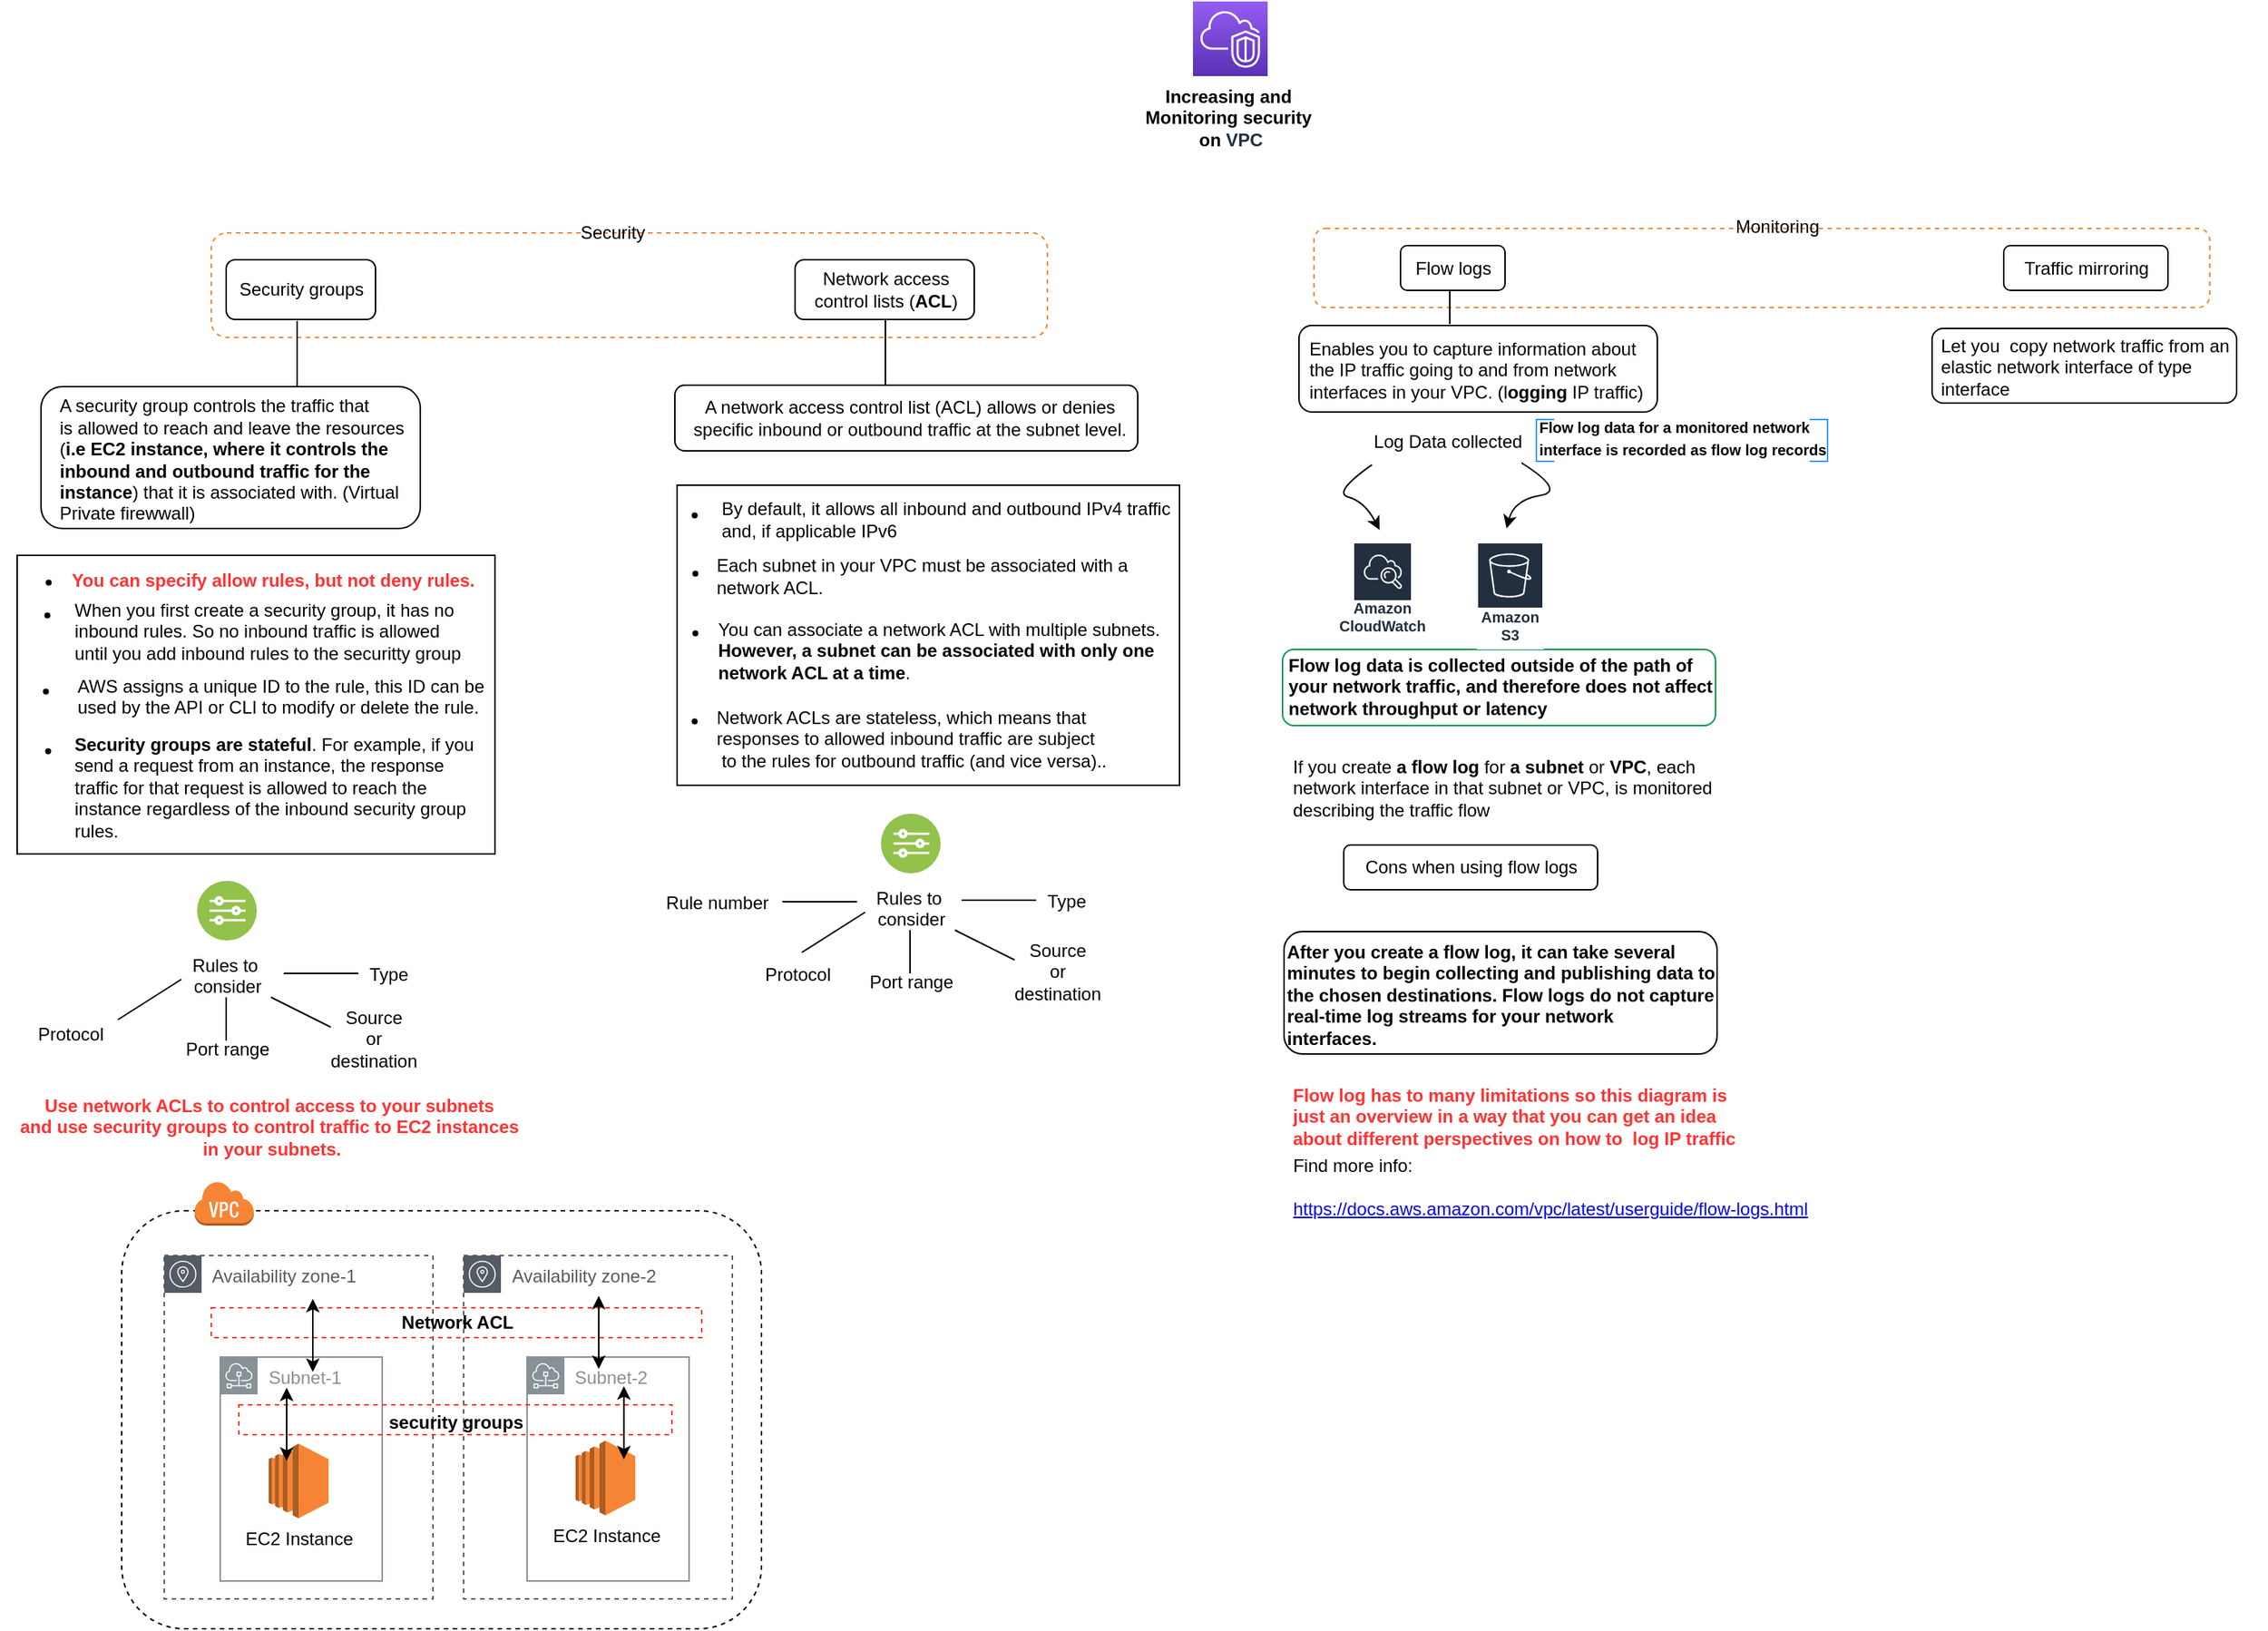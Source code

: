 <mxfile version="20.2.2" type="github">
  <diagram id="cpsscqJeLkJXniqVmFfT" name="Page-1">
    <mxGraphModel dx="2490" dy="484" grid="1" gridSize="10" guides="1" tooltips="1" connect="1" arrows="1" fold="1" page="1" pageScale="1" pageWidth="1654" pageHeight="1169" math="0" shadow="0">
      <root>
        <mxCell id="0" />
        <mxCell id="1" parent="0" />
        <mxCell id="yMgCK0aEijrdPxdoYDGV-15" value="" style="rounded=1;whiteSpace=wrap;html=1;shadow=0;fontColor=default;strokeColor=#00994D;strokeWidth=1;fillColor=none;" vertex="1" parent="1">
          <mxGeometry x="-701" y="449" width="290" height="51" as="geometry" />
        </mxCell>
        <mxCell id="yMgCK0aEijrdPxdoYDGV-6" value="" style="rounded=1;whiteSpace=wrap;html=1;shadow=0;fontColor=#000000;strokeColor=#000000;strokeWidth=1;fillColor=none;" vertex="1" parent="1">
          <mxGeometry x="-690" y="232" width="240" height="58" as="geometry" />
        </mxCell>
        <mxCell id="QcHBrNCwGpu6GKMh8RlP-12" value="" style="rounded=1;whiteSpace=wrap;html=1;strokeColor=#F58534;fillColor=none;dashed=1;" parent="1" vertex="1">
          <mxGeometry x="-680" y="167" width="600" height="53" as="geometry" />
        </mxCell>
        <mxCell id="Rog5_UgRyedYUE5XWu1X-60" value="" style="rounded=0;whiteSpace=wrap;html=1;strokeColor=#000000;strokeWidth=1;fillColor=none;" parent="1" vertex="1">
          <mxGeometry x="-1106.5" y="339" width="336.5" height="201" as="geometry" />
        </mxCell>
        <mxCell id="Rog5_UgRyedYUE5XWu1X-36" value="" style="rounded=1;whiteSpace=wrap;html=1;shadow=0;fontColor=#000000;strokeColor=#000000;strokeWidth=1;fillColor=none;dashed=1;" parent="1" vertex="1">
          <mxGeometry x="-1478.5" y="825" width="428.5" height="280" as="geometry" />
        </mxCell>
        <mxCell id="Rog5_UgRyedYUE5XWu1X-11" value="" style="rounded=1;whiteSpace=wrap;html=1;fillColor=none;" parent="1" vertex="1">
          <mxGeometry x="-1532.5" y="273" width="254" height="95" as="geometry" />
        </mxCell>
        <mxCell id="Rog5_UgRyedYUE5XWu1X-1" value="A security group controls the traffic that &lt;br&gt;is allowed to reach and leave the resources&lt;br&gt;(&lt;b&gt;i.e&amp;nbsp;EC2 instance, where it controls the &lt;br&gt;inbound and outbound traffic for the &lt;br&gt;instance&lt;/b&gt;)&amp;nbsp;that it is associated with. (Virtual&lt;br&gt;Private firewwall)" style="text;html=1;align=left;verticalAlign=middle;resizable=0;points=[];autosize=1;strokeColor=none;fillColor=none;" parent="1" vertex="1">
          <mxGeometry x="-1522.5" y="272" width="250" height="100" as="geometry" />
        </mxCell>
        <mxCell id="QcHBrNCwGpu6GKMh8RlP-11" value="" style="rounded=1;whiteSpace=wrap;html=1;strokeColor=#F58534;fillColor=none;dashed=1;" parent="1" vertex="1">
          <mxGeometry x="-1418.5" y="170" width="560" height="70" as="geometry" />
        </mxCell>
        <mxCell id="QcHBrNCwGpu6GKMh8RlP-2" value="&lt;b&gt;&lt;span style=&quot;color: rgb(0, 0, 0);&quot;&gt;Increasing and&amp;nbsp;&lt;/span&gt;&lt;br style=&quot;color: rgb(0, 0, 0);&quot;&gt;&lt;span style=&quot;color: rgb(0, 0, 0);&quot;&gt;Monitoring security&amp;nbsp; &lt;br&gt;on&amp;nbsp;&lt;/span&gt;VPC&lt;/b&gt;" style="sketch=0;points=[[0,0,0],[0.25,0,0],[0.5,0,0],[0.75,0,0],[1,0,0],[0,1,0],[0.25,1,0],[0.5,1,0],[0.75,1,0],[1,1,0],[0,0.25,0],[0,0.5,0],[0,0.75,0],[1,0.25,0],[1,0.5,0],[1,0.75,0]];outlineConnect=0;fontColor=#232F3E;gradientColor=#945DF2;gradientDirection=north;fillColor=#5A30B5;strokeColor=#ffffff;dashed=0;verticalLabelPosition=bottom;verticalAlign=top;align=center;html=1;fontSize=12;fontStyle=0;aspect=fixed;shape=mxgraph.aws4.resourceIcon;resIcon=mxgraph.aws4.vpc;" parent="1" vertex="1">
          <mxGeometry x="-761" y="15" width="50" height="50" as="geometry" />
        </mxCell>
        <mxCell id="QcHBrNCwGpu6GKMh8RlP-7" value="Security groups" style="rounded=1;whiteSpace=wrap;html=1;fillColor=none;" parent="1" vertex="1">
          <mxGeometry x="-1408.5" y="188" width="100" height="40" as="geometry" />
        </mxCell>
        <mxCell id="QcHBrNCwGpu6GKMh8RlP-8" value="Network access &lt;br&gt;control lists (&lt;b&gt;ACL&lt;/b&gt;)" style="text;html=1;align=center;verticalAlign=middle;resizable=0;points=[];autosize=1;strokeColor=default;fillColor=none;rounded=1;" parent="1" vertex="1">
          <mxGeometry x="-1027.5" y="188" width="120" height="40" as="geometry" />
        </mxCell>
        <mxCell id="QcHBrNCwGpu6GKMh8RlP-9" value="Flow logs" style="text;html=1;align=center;verticalAlign=middle;resizable=0;points=[];autosize=1;strokeColor=default;fillColor=none;rounded=1;" parent="1" vertex="1">
          <mxGeometry x="-622" y="178.5" width="70" height="30" as="geometry" />
        </mxCell>
        <mxCell id="QcHBrNCwGpu6GKMh8RlP-10" value="Traffic mirroring" style="text;html=1;align=center;verticalAlign=middle;resizable=0;points=[];autosize=1;strokeColor=default;fillColor=none;rounded=1;" parent="1" vertex="1">
          <mxGeometry x="-218" y="178.5" width="110" height="30" as="geometry" />
        </mxCell>
        <mxCell id="Rog5_UgRyedYUE5XWu1X-8" value="" style="group" parent="1" vertex="1" connectable="0">
          <mxGeometry x="-1548.5" y="406" width="406.36" height="180" as="geometry" />
        </mxCell>
        <mxCell id="Rog5_UgRyedYUE5XWu1X-16" value="" style="rounded=0;whiteSpace=wrap;html=1;strokeColor=#000000;strokeWidth=1;fillColor=none;" parent="Rog5_UgRyedYUE5XWu1X-8" vertex="1">
          <mxGeometry y="-20" width="320" height="200" as="geometry" />
        </mxCell>
        <mxCell id="Rog5_UgRyedYUE5XWu1X-3" value="When you first create a security group, it has no &lt;br&gt;inbound rules. So no inbound traffic is allowed&lt;br&gt;until you add inbound rules to the securitty group" style="text;html=1;align=left;verticalAlign=middle;resizable=0;points=[];autosize=1;strokeColor=none;fillColor=none;" parent="Rog5_UgRyedYUE5XWu1X-8" vertex="1">
          <mxGeometry x="36.364" y="0.72" width="280" height="60" as="geometry" />
        </mxCell>
        <mxCell id="Rog5_UgRyedYUE5XWu1X-7" value="" style="shape=waypoint;sketch=0;fillStyle=solid;size=6;pointerEvents=1;points=[];fillColor=none;resizable=0;rotatable=0;perimeter=centerPerimeter;snapToPoint=1;strokeWidth=0;" parent="Rog5_UgRyedYUE5XWu1X-8" vertex="1">
          <mxGeometry width="40" height="40" as="geometry" />
        </mxCell>
        <mxCell id="Rog5_UgRyedYUE5XWu1X-51" value="&lt;b&gt;Security groups are stateful&lt;/b&gt;. For example, if you &lt;br&gt;send a request from an instance, the response &lt;br&gt;traffic for that request is allowed to reach the &lt;br&gt;instance regardless of the inbound security group &lt;br&gt;rules." style="text;whiteSpace=wrap;html=1;fontColor=#000000;" parent="Rog5_UgRyedYUE5XWu1X-8" vertex="1">
          <mxGeometry x="36.36" y="93" width="370" height="55" as="geometry" />
        </mxCell>
        <mxCell id="Rog5_UgRyedYUE5XWu1X-6" value="" style="group" parent="Rog5_UgRyedYUE5XWu1X-8" vertex="1" connectable="0">
          <mxGeometry x="0.86" y="-22" width="319" height="40" as="geometry" />
        </mxCell>
        <mxCell id="Rog5_UgRyedYUE5XWu1X-2" value="&lt;span style=&quot;background-color: initial;&quot;&gt;&lt;b&gt;&lt;font color=&quot;#ff3333&quot;&gt;&amp;nbsp; &amp;nbsp; You can specify allow rules, but not deny rules.&lt;/font&gt;&lt;/b&gt;&lt;/span&gt;" style="text;html=1;align=center;verticalAlign=middle;resizable=0;points=[];autosize=1;strokeColor=none;fillColor=none;" parent="Rog5_UgRyedYUE5XWu1X-6" vertex="1">
          <mxGeometry x="9" y="4" width="310" height="30" as="geometry" />
        </mxCell>
        <mxCell id="Rog5_UgRyedYUE5XWu1X-5" value="" style="shape=waypoint;sketch=0;fillStyle=solid;size=6;pointerEvents=1;points=[];fillColor=none;resizable=0;rotatable=0;perimeter=centerPerimeter;snapToPoint=1;strokeWidth=0;" parent="Rog5_UgRyedYUE5XWu1X-6" vertex="1">
          <mxGeometry width="40" height="40" as="geometry" />
        </mxCell>
        <mxCell id="Rog5_UgRyedYUE5XWu1X-10" value="" style="group" parent="1" vertex="1" connectable="0">
          <mxGeometry x="-1549.5" y="457" width="339" height="43" as="geometry" />
        </mxCell>
        <mxCell id="Rog5_UgRyedYUE5XWu1X-4" value="&lt;div&gt;AWS assigns a unique ID to the rule, this ID can be&amp;nbsp;&lt;/div&gt;&lt;div&gt;used by the API or CLI to modify or delete the rule.&lt;/div&gt;&lt;div&gt;&lt;br&gt;&lt;/div&gt;" style="text;html=1;align=left;verticalAlign=middle;resizable=0;points=[];autosize=1;strokeColor=none;fillColor=none;" parent="Rog5_UgRyedYUE5XWu1X-10" vertex="1">
          <mxGeometry x="39" y="0.705" width="300" height="60" as="geometry" />
        </mxCell>
        <mxCell id="Rog5_UgRyedYUE5XWu1X-9" value="" style="shape=waypoint;sketch=0;fillStyle=solid;size=6;pointerEvents=1;points=[];fillColor=none;resizable=0;rotatable=0;perimeter=centerPerimeter;snapToPoint=1;strokeWidth=0;" parent="Rog5_UgRyedYUE5XWu1X-10" vertex="1">
          <mxGeometry width="40" height="40" as="geometry" />
        </mxCell>
        <mxCell id="Rog5_UgRyedYUE5XWu1X-12" value="" style="endArrow=none;html=1;rounded=0;" parent="1" edge="1">
          <mxGeometry width="50" height="50" relative="1" as="geometry">
            <mxPoint x="-1361" y="273" as="sourcePoint" />
            <mxPoint x="-1361" y="229" as="targetPoint" />
          </mxGeometry>
        </mxCell>
        <mxCell id="Rog5_UgRyedYUE5XWu1X-17" value="Rules to&amp;nbsp;&lt;br&gt;consider" style="aspect=fixed;perimeter=ellipsePerimeter;html=1;align=center;shadow=0;dashed=0;fontColor=#000000;labelBackgroundColor=#ffffff;fontSize=12;spacingTop=3;image;image=img/lib/ibm/vpc/Rules.svg;strokeColor=#000000;strokeWidth=1;fillColor=none;fontStyle=0" parent="1" vertex="1">
          <mxGeometry x="-1428" y="604" width="40" height="40" as="geometry" />
        </mxCell>
        <mxCell id="Rog5_UgRyedYUE5XWu1X-19" value="Protocol" style="text;html=1;align=center;verticalAlign=middle;resizable=0;points=[];autosize=1;strokeColor=none;fillColor=none;fontColor=#000000;" parent="1" vertex="1">
          <mxGeometry x="-1548.5" y="692" width="70" height="30" as="geometry" />
        </mxCell>
        <mxCell id="Rog5_UgRyedYUE5XWu1X-20" value="Port range" style="text;html=1;align=center;verticalAlign=middle;resizable=0;points=[];autosize=1;strokeColor=none;fillColor=none;fontColor=#000000;" parent="1" vertex="1">
          <mxGeometry x="-1448" y="702" width="80" height="30" as="geometry" />
        </mxCell>
        <mxCell id="Rog5_UgRyedYUE5XWu1X-21" value="Source &lt;br&gt;or &lt;br&gt;destination" style="text;html=1;align=center;verticalAlign=middle;resizable=0;points=[];autosize=1;strokeColor=none;fillColor=none;fontColor=#000000;" parent="1" vertex="1">
          <mxGeometry x="-1350.5" y="680" width="80" height="60" as="geometry" />
        </mxCell>
        <mxCell id="Rog5_UgRyedYUE5XWu1X-22" value="" style="endArrow=none;html=1;rounded=0;fontColor=#000000;" parent="1" edge="1">
          <mxGeometry width="50" height="50" relative="1" as="geometry">
            <mxPoint x="-1481" y="697" as="sourcePoint" />
            <mxPoint x="-1438.5" y="670" as="targetPoint" />
          </mxGeometry>
        </mxCell>
        <mxCell id="Rog5_UgRyedYUE5XWu1X-23" value="" style="endArrow=none;html=1;rounded=0;fontColor=#000000;" parent="1" edge="1">
          <mxGeometry width="50" height="50" relative="1" as="geometry">
            <mxPoint x="-1338.5" y="702" as="sourcePoint" />
            <mxPoint x="-1378.5" y="682" as="targetPoint" />
          </mxGeometry>
        </mxCell>
        <mxCell id="Rog5_UgRyedYUE5XWu1X-24" value="" style="endArrow=none;html=1;rounded=0;fontColor=#000000;" parent="1" edge="1">
          <mxGeometry width="50" height="50" relative="1" as="geometry">
            <mxPoint x="-1408.5" y="711" as="sourcePoint" />
            <mxPoint x="-1408.5" y="682" as="targetPoint" />
          </mxGeometry>
        </mxCell>
        <mxCell id="Rog5_UgRyedYUE5XWu1X-25" value="Use network ACLs to control access to your subnets &lt;br&gt;and use security groups to control traffic to EC2 instances&lt;br&gt;&amp;nbsp;in your subnets." style="text;html=1;align=center;verticalAlign=middle;resizable=0;points=[];autosize=1;strokeColor=none;fillColor=none;fontColor=#FF3333;fontStyle=1" parent="1" vertex="1">
          <mxGeometry x="-1560" y="739" width="360" height="60" as="geometry" />
        </mxCell>
        <mxCell id="Rog5_UgRyedYUE5XWu1X-26" value="Availability zone-1" style="sketch=0;outlineConnect=0;gradientColor=none;html=1;whiteSpace=wrap;fontSize=12;fontStyle=0;shape=mxgraph.aws4.group;grIcon=mxgraph.aws4.group_availability_zone;strokeColor=#545B64;fillColor=none;verticalAlign=top;align=left;spacingLeft=30;fontColor=#545B64;dashed=1;strokeWidth=1;" parent="1" vertex="1">
          <mxGeometry x="-1450" y="855" width="180" height="230" as="geometry" />
        </mxCell>
        <mxCell id="Rog5_UgRyedYUE5XWu1X-30" value="Subnet-1" style="sketch=0;outlineConnect=0;gradientColor=none;html=1;whiteSpace=wrap;fontSize=12;fontStyle=0;shape=mxgraph.aws4.group;grIcon=mxgraph.aws4.group_subnet;strokeColor=#879196;fillColor=none;verticalAlign=top;align=left;spacingLeft=30;fontColor=#879196;dashed=0;shadow=0;" parent="1" vertex="1">
          <mxGeometry x="-1412.5" y="923" width="108.5" height="150" as="geometry" />
        </mxCell>
        <mxCell id="Rog5_UgRyedYUE5XWu1X-33" value="&lt;font color=&quot;#000000&quot;&gt;EC2 Instance&lt;/font&gt;" style="outlineConnect=0;dashed=0;verticalLabelPosition=bottom;verticalAlign=top;align=center;html=1;shape=mxgraph.aws3.ec2;fillColor=#F58534;gradientColor=none;shadow=0;fontColor=#FF3333;strokeColor=#000000;strokeWidth=2;" parent="1" vertex="1">
          <mxGeometry x="-1380" y="981" width="40" height="50" as="geometry" />
        </mxCell>
        <mxCell id="Rog5_UgRyedYUE5XWu1X-34" value="" style="outlineConnect=0;dashed=0;verticalLabelPosition=bottom;verticalAlign=top;align=center;html=1;shape=mxgraph.aws3.virtual_private_cloud;fillColor=#F58534;gradientColor=none;shadow=0;fontColor=#000000;strokeColor=#000000;strokeWidth=2;" parent="1" vertex="1">
          <mxGeometry x="-1430" y="805" width="40" height="30" as="geometry" />
        </mxCell>
        <mxCell id="Rog5_UgRyedYUE5XWu1X-37" value="Availability zone-2" style="sketch=0;outlineConnect=0;gradientColor=none;html=1;whiteSpace=wrap;fontSize=12;fontStyle=0;shape=mxgraph.aws4.group;grIcon=mxgraph.aws4.group_availability_zone;strokeColor=#545B64;fillColor=none;verticalAlign=top;align=left;spacingLeft=30;fontColor=#545B64;dashed=1;strokeWidth=1;" parent="1" vertex="1">
          <mxGeometry x="-1249.5" y="855" width="180" height="230" as="geometry" />
        </mxCell>
        <mxCell id="Rog5_UgRyedYUE5XWu1X-38" value="Subnet-2" style="sketch=0;outlineConnect=0;gradientColor=none;html=1;whiteSpace=wrap;fontSize=12;fontStyle=0;shape=mxgraph.aws4.group;grIcon=mxgraph.aws4.group_subnet;strokeColor=#879196;fillColor=none;verticalAlign=top;align=left;spacingLeft=30;fontColor=#879196;dashed=0;shadow=0;" parent="1" vertex="1">
          <mxGeometry x="-1207" y="923" width="108.5" height="150" as="geometry" />
        </mxCell>
        <mxCell id="Rog5_UgRyedYUE5XWu1X-39" value="&lt;font color=&quot;#000000&quot;&gt;EC2 Instance&lt;/font&gt;" style="outlineConnect=0;dashed=0;verticalLabelPosition=bottom;verticalAlign=top;align=center;html=1;shape=mxgraph.aws3.ec2;fillColor=#F58534;gradientColor=none;shadow=0;fontColor=#FF3333;strokeColor=#000000;strokeWidth=2;" parent="1" vertex="1">
          <mxGeometry x="-1174.5" y="979" width="40" height="50" as="geometry" />
        </mxCell>
        <mxCell id="Rog5_UgRyedYUE5XWu1X-40" value="" style="rounded=0;whiteSpace=wrap;html=1;shadow=0;dashed=1;fontColor=#000000;strokeColor=#FF3333;strokeWidth=1;fillColor=none;" parent="1" vertex="1">
          <mxGeometry x="-1400" y="955" width="290" height="20" as="geometry" />
        </mxCell>
        <mxCell id="Rog5_UgRyedYUE5XWu1X-41" value="&lt;b&gt;security groups&lt;/b&gt;" style="text;html=1;align=center;verticalAlign=middle;resizable=0;points=[];autosize=1;strokeColor=none;fillColor=none;fontColor=#000000;" parent="1" vertex="1">
          <mxGeometry x="-1310" y="952" width="110" height="30" as="geometry" />
        </mxCell>
        <mxCell id="Rog5_UgRyedYUE5XWu1X-42" value="" style="rounded=0;whiteSpace=wrap;html=1;shadow=0;dashed=1;fontColor=#000000;strokeColor=#FF3333;strokeWidth=1;fillColor=none;" parent="1" vertex="1">
          <mxGeometry x="-1418.5" y="890" width="328.5" height="20" as="geometry" />
        </mxCell>
        <mxCell id="Rog5_UgRyedYUE5XWu1X-43" value="&lt;b&gt;Network ACL&lt;/b&gt;" style="text;html=1;align=center;verticalAlign=middle;resizable=0;points=[];autosize=1;strokeColor=none;fillColor=none;fontColor=#000000;" parent="1" vertex="1">
          <mxGeometry x="-1304" y="885" width="100" height="30" as="geometry" />
        </mxCell>
        <mxCell id="Rog5_UgRyedYUE5XWu1X-44" value="A network access control list (ACL) allows or denies &lt;br&gt;specific inbound or outbound traffic at the subnet level." style="text;html=1;align=center;verticalAlign=middle;resizable=0;points=[];autosize=1;strokeColor=none;fillColor=none;fontColor=#000000;" parent="1" vertex="1">
          <mxGeometry x="-1106.5" y="274" width="310" height="40" as="geometry" />
        </mxCell>
        <mxCell id="Rog5_UgRyedYUE5XWu1X-45" value="&amp;nbsp;By default, it allows all inbound and outbound IPv4 traffic&lt;br&gt;&amp;nbsp;and, if applicable IPv6" style="text;html=1;align=left;verticalAlign=middle;resizable=0;points=[];autosize=1;strokeColor=none;fillColor=none;fontColor=#000000;" parent="1" vertex="1">
          <mxGeometry x="-1082" y="342" width="330" height="40" as="geometry" />
        </mxCell>
        <mxCell id="Rog5_UgRyedYUE5XWu1X-46" value="Each subnet in your VPC must be associated with a &lt;br&gt;network ACL." style="text;html=1;align=left;verticalAlign=middle;resizable=0;points=[];autosize=1;strokeColor=none;fillColor=none;fontColor=#000000;" parent="1" vertex="1">
          <mxGeometry x="-1082" y="380" width="300" height="40" as="geometry" />
        </mxCell>
        <mxCell id="Rog5_UgRyedYUE5XWu1X-47" value="You can associate a network ACL with multiple subnets. &lt;br&gt;&lt;b&gt;However, a subnet can be associated with only one &lt;br&gt;network ACL at a time&lt;/b&gt;." style="text;html=1;align=left;verticalAlign=middle;resizable=0;points=[];autosize=1;strokeColor=none;fillColor=none;fontColor=#000000;" parent="1" vertex="1">
          <mxGeometry x="-1081" y="420" width="320" height="60" as="geometry" />
        </mxCell>
        <mxCell id="Rog5_UgRyedYUE5XWu1X-52" value="" style="shape=waypoint;sketch=0;fillStyle=solid;size=6;pointerEvents=1;points=[];fillColor=none;resizable=0;rotatable=0;perimeter=centerPerimeter;snapToPoint=1;strokeWidth=0;" parent="1" vertex="1">
          <mxGeometry x="-1548" y="497" width="40" height="40" as="geometry" />
        </mxCell>
        <mxCell id="Rog5_UgRyedYUE5XWu1X-53" value="" style="rounded=1;whiteSpace=wrap;html=1;shadow=0;fontColor=#000000;strokeColor=#000000;strokeWidth=1;fillColor=none;" parent="1" vertex="1">
          <mxGeometry x="-1108" y="272" width="310" height="44" as="geometry" />
        </mxCell>
        <mxCell id="Rog5_UgRyedYUE5XWu1X-54" value="" style="endArrow=none;html=1;rounded=0;" parent="1" edge="1">
          <mxGeometry width="50" height="50" relative="1" as="geometry">
            <mxPoint x="-967" y="272" as="sourcePoint" />
            <mxPoint x="-967" y="228" as="targetPoint" />
          </mxGeometry>
        </mxCell>
        <mxCell id="Rog5_UgRyedYUE5XWu1X-55" value="" style="shape=waypoint;sketch=0;fillStyle=solid;size=6;pointerEvents=1;points=[];fillColor=none;resizable=0;rotatable=0;perimeter=centerPerimeter;snapToPoint=1;strokeWidth=0;" parent="1" vertex="1">
          <mxGeometry x="-1115" y="339" width="40" height="40" as="geometry" />
        </mxCell>
        <mxCell id="Rog5_UgRyedYUE5XWu1X-56" value="" style="shape=waypoint;sketch=0;fillStyle=solid;size=6;pointerEvents=1;points=[];fillColor=none;resizable=0;rotatable=0;perimeter=centerPerimeter;snapToPoint=1;strokeWidth=0;" parent="1" vertex="1">
          <mxGeometry x="-1114.5" y="378" width="40" height="40" as="geometry" />
        </mxCell>
        <mxCell id="Rog5_UgRyedYUE5XWu1X-57" value="" style="shape=waypoint;sketch=0;fillStyle=solid;size=6;pointerEvents=1;points=[];fillColor=none;resizable=0;rotatable=0;perimeter=centerPerimeter;snapToPoint=1;strokeWidth=0;" parent="1" vertex="1">
          <mxGeometry x="-1114.5" y="418" width="40" height="40" as="geometry" />
        </mxCell>
        <mxCell id="Rog5_UgRyedYUE5XWu1X-58" value="" style="shape=waypoint;sketch=0;fillStyle=solid;size=6;pointerEvents=1;points=[];fillColor=none;resizable=0;rotatable=0;perimeter=centerPerimeter;snapToPoint=1;strokeWidth=0;" parent="1" vertex="1">
          <mxGeometry x="-1115" y="477" width="40" height="40" as="geometry" />
        </mxCell>
        <mxCell id="Rog5_UgRyedYUE5XWu1X-59" value="Network ACLs are stateless, which means that &lt;br&gt;responses to allowed inbound traffic are subject&lt;br&gt;&amp;nbsp;to the rules for outbound traffic (and vice versa).." style="text;html=1;align=left;verticalAlign=middle;resizable=0;points=[];autosize=1;strokeColor=none;fillColor=none;fontColor=#000000;" parent="1" vertex="1">
          <mxGeometry x="-1082" y="479" width="280" height="60" as="geometry" />
        </mxCell>
        <mxCell id="Rog5_UgRyedYUE5XWu1X-61" value="Rules to&amp;nbsp;&lt;br&gt;consider" style="aspect=fixed;perimeter=ellipsePerimeter;html=1;align=center;shadow=0;dashed=0;fontColor=#000000;labelBackgroundColor=#ffffff;fontSize=12;spacingTop=3;image;image=img/lib/ibm/vpc/Rules.svg;strokeColor=#000000;strokeWidth=1;fillColor=none;fontStyle=0" parent="1" vertex="1">
          <mxGeometry x="-970" y="559" width="40" height="40" as="geometry" />
        </mxCell>
        <mxCell id="Rog5_UgRyedYUE5XWu1X-62" value="Port range" style="text;html=1;align=center;verticalAlign=middle;resizable=0;points=[];autosize=1;strokeColor=none;fillColor=none;fontColor=#000000;" parent="1" vertex="1">
          <mxGeometry x="-990" y="657" width="80" height="30" as="geometry" />
        </mxCell>
        <mxCell id="Rog5_UgRyedYUE5XWu1X-63" value="Source &lt;br&gt;or &lt;br&gt;destination" style="text;html=1;align=center;verticalAlign=middle;resizable=0;points=[];autosize=1;strokeColor=none;fillColor=none;fontColor=#000000;" parent="1" vertex="1">
          <mxGeometry x="-892.5" y="635" width="80" height="60" as="geometry" />
        </mxCell>
        <mxCell id="Rog5_UgRyedYUE5XWu1X-64" value="" style="endArrow=none;html=1;rounded=0;fontColor=#000000;" parent="1" edge="1">
          <mxGeometry width="50" height="50" relative="1" as="geometry">
            <mxPoint x="-1023" y="652" as="sourcePoint" />
            <mxPoint x="-980.5" y="625" as="targetPoint" />
          </mxGeometry>
        </mxCell>
        <mxCell id="Rog5_UgRyedYUE5XWu1X-65" value="" style="endArrow=none;html=1;rounded=0;fontColor=#000000;" parent="1" edge="1">
          <mxGeometry width="50" height="50" relative="1" as="geometry">
            <mxPoint x="-880.5" y="657" as="sourcePoint" />
            <mxPoint x="-920.5" y="637" as="targetPoint" />
          </mxGeometry>
        </mxCell>
        <mxCell id="Rog5_UgRyedYUE5XWu1X-66" value="" style="endArrow=none;html=1;rounded=0;fontColor=#000000;" parent="1" edge="1">
          <mxGeometry width="50" height="50" relative="1" as="geometry">
            <mxPoint x="-950.5" y="666" as="sourcePoint" />
            <mxPoint x="-950.5" y="637" as="targetPoint" />
          </mxGeometry>
        </mxCell>
        <mxCell id="Rog5_UgRyedYUE5XWu1X-67" value="Protocol" style="text;html=1;align=center;verticalAlign=middle;resizable=0;points=[];autosize=1;strokeColor=none;fillColor=none;fontColor=#000000;" parent="1" vertex="1">
          <mxGeometry x="-1061" y="652" width="70" height="30" as="geometry" />
        </mxCell>
        <mxCell id="Rog5_UgRyedYUE5XWu1X-68" value="" style="endArrow=none;html=1;rounded=0;fontColor=#000000;" parent="1" edge="1">
          <mxGeometry width="50" height="50" relative="1" as="geometry">
            <mxPoint x="-1320" y="666" as="sourcePoint" />
            <mxPoint x="-1370" y="666" as="targetPoint" />
          </mxGeometry>
        </mxCell>
        <mxCell id="Rog5_UgRyedYUE5XWu1X-69" value="Type" style="text;html=1;align=center;verticalAlign=middle;resizable=0;points=[];autosize=1;strokeColor=none;fillColor=none;fontColor=#000000;" parent="1" vertex="1">
          <mxGeometry x="-1325" y="652" width="50" height="30" as="geometry" />
        </mxCell>
        <mxCell id="Rog5_UgRyedYUE5XWu1X-70" value="" style="endArrow=none;html=1;rounded=0;fontColor=#000000;" parent="1" edge="1">
          <mxGeometry width="50" height="50" relative="1" as="geometry">
            <mxPoint x="-866" y="617" as="sourcePoint" />
            <mxPoint x="-916" y="617" as="targetPoint" />
          </mxGeometry>
        </mxCell>
        <mxCell id="Rog5_UgRyedYUE5XWu1X-71" value="Type" style="text;html=1;align=center;verticalAlign=middle;resizable=0;points=[];autosize=1;strokeColor=none;fillColor=none;fontColor=#000000;" parent="1" vertex="1">
          <mxGeometry x="-871" y="603" width="50" height="30" as="geometry" />
        </mxCell>
        <mxCell id="Rog5_UgRyedYUE5XWu1X-72" value="Rule number" style="text;html=1;align=center;verticalAlign=middle;resizable=0;points=[];autosize=1;strokeColor=none;fillColor=none;fontColor=#000000;" parent="1" vertex="1">
          <mxGeometry x="-1125" y="604" width="90" height="30" as="geometry" />
        </mxCell>
        <mxCell id="Rog5_UgRyedYUE5XWu1X-73" value="" style="endArrow=none;html=1;rounded=0;fontColor=#000000;" parent="1" edge="1">
          <mxGeometry width="50" height="50" relative="1" as="geometry">
            <mxPoint x="-986" y="618" as="sourcePoint" />
            <mxPoint x="-1036" y="618" as="targetPoint" />
          </mxGeometry>
        </mxCell>
        <mxCell id="QcHBrNCwGpu6GKMh8RlP-14" value="Security" style="text;html=1;align=center;verticalAlign=middle;resizable=0;points=[];autosize=1;strokeColor=none;fillColor=none;" parent="1" vertex="1">
          <mxGeometry x="-1185.5" y="155" width="70" height="30" as="geometry" />
        </mxCell>
        <mxCell id="QcHBrNCwGpu6GKMh8RlP-13" value="Monitoring" style="text;html=1;align=center;verticalAlign=middle;resizable=0;points=[];autosize=1;strokeColor=none;fillColor=none;" parent="1" vertex="1">
          <mxGeometry x="-410" y="151" width="80" height="30" as="geometry" />
        </mxCell>
        <mxCell id="yMgCK0aEijrdPxdoYDGV-1" value="" style="endArrow=classic;startArrow=classic;html=1;rounded=0;fontColor=#FF3333;" edge="1" parent="1">
          <mxGeometry width="50" height="50" relative="1" as="geometry">
            <mxPoint x="-1350.5" y="933" as="sourcePoint" />
            <mxPoint x="-1350.5" y="884" as="targetPoint" />
          </mxGeometry>
        </mxCell>
        <mxCell id="yMgCK0aEijrdPxdoYDGV-2" value="" style="endArrow=classic;startArrow=classic;html=1;rounded=0;fontColor=#FF3333;" edge="1" parent="1">
          <mxGeometry width="50" height="50" relative="1" as="geometry">
            <mxPoint x="-1142.14" y="991.5" as="sourcePoint" />
            <mxPoint x="-1142.14" y="942.5" as="targetPoint" />
          </mxGeometry>
        </mxCell>
        <mxCell id="yMgCK0aEijrdPxdoYDGV-3" value="" style="endArrow=classic;startArrow=classic;html=1;rounded=0;fontColor=#FF3333;" edge="1" parent="1">
          <mxGeometry width="50" height="50" relative="1" as="geometry">
            <mxPoint x="-1368" y="992.5" as="sourcePoint" />
            <mxPoint x="-1368" y="943.5" as="targetPoint" />
          </mxGeometry>
        </mxCell>
        <mxCell id="yMgCK0aEijrdPxdoYDGV-4" value="" style="endArrow=classic;startArrow=classic;html=1;rounded=0;fontColor=#FF3333;" edge="1" parent="1">
          <mxGeometry width="50" height="50" relative="1" as="geometry">
            <mxPoint x="-1159" y="931" as="sourcePoint" />
            <mxPoint x="-1159" y="882" as="targetPoint" />
          </mxGeometry>
        </mxCell>
        <mxCell id="yMgCK0aEijrdPxdoYDGV-5" value="&lt;font color=&quot;#000000&quot;&gt;Enables you to capture information about &lt;br&gt;the IP traffic going to and from network &lt;br&gt;interfaces in your VPC. (l&lt;b&gt;ogging&lt;/b&gt; IP traffic)&amp;nbsp;&lt;/font&gt;" style="text;html=1;align=left;verticalAlign=middle;resizable=0;points=[];autosize=1;strokeColor=none;fillColor=none;fontColor=#FF3333;" vertex="1" parent="1">
          <mxGeometry x="-685" y="232" width="250" height="60" as="geometry" />
        </mxCell>
        <mxCell id="yMgCK0aEijrdPxdoYDGV-7" value="Log Data collected&amp;nbsp;" style="text;html=1;align=center;verticalAlign=middle;resizable=0;points=[];autosize=1;strokeColor=none;fillColor=none;fontColor=#000000;" vertex="1" parent="1">
          <mxGeometry x="-654" y="295" width="130" height="30" as="geometry" />
        </mxCell>
        <mxCell id="yMgCK0aEijrdPxdoYDGV-8" value="" style="curved=1;endArrow=classic;html=1;rounded=0;fontColor=#000000;exitX=0.099;exitY=0.976;exitDx=0;exitDy=0;exitPerimeter=0;" edge="1" parent="1">
          <mxGeometry width="50" height="50" relative="1" as="geometry">
            <mxPoint x="-641.13" y="325.28" as="sourcePoint" />
            <mxPoint x="-636" y="369" as="targetPoint" />
            <Array as="points">
              <mxPoint x="-667.7" y="344" />
              <mxPoint x="-646" y="350" />
            </Array>
          </mxGeometry>
        </mxCell>
        <mxCell id="yMgCK0aEijrdPxdoYDGV-10" value="Amazon CloudWatch" style="sketch=0;outlineConnect=0;fontColor=#232F3E;gradientColor=none;strokeColor=#ffffff;fillColor=#232F3E;dashed=0;verticalLabelPosition=middle;verticalAlign=bottom;align=center;html=1;whiteSpace=wrap;fontSize=10;fontStyle=1;spacing=3;shape=mxgraph.aws4.productIcon;prIcon=mxgraph.aws4.cloudwatch;" vertex="1" parent="1">
          <mxGeometry x="-654" y="377" width="40" height="65.5" as="geometry" />
        </mxCell>
        <mxCell id="yMgCK0aEijrdPxdoYDGV-11" value="" style="curved=1;endArrow=classic;html=1;rounded=0;fontColor=#000000;exitX=0.099;exitY=0.976;exitDx=0;exitDy=0;exitPerimeter=0;" edge="1" parent="1">
          <mxGeometry width="50" height="50" relative="1" as="geometry">
            <mxPoint x="-541" y="324" as="sourcePoint" />
            <mxPoint x="-551" y="368" as="targetPoint" />
            <Array as="points">
              <mxPoint x="-511" y="343" />
              <mxPoint x="-545.87" y="348.72" />
            </Array>
          </mxGeometry>
        </mxCell>
        <mxCell id="yMgCK0aEijrdPxdoYDGV-12" value="Amazon S3" style="sketch=0;outlineConnect=0;fontColor=#232F3E;gradientColor=none;strokeColor=#ffffff;fillColor=#232F3E;dashed=0;verticalLabelPosition=middle;verticalAlign=bottom;align=center;html=1;whiteSpace=wrap;fontSize=10;fontStyle=1;spacing=3;shape=mxgraph.aws4.productIcon;prIcon=mxgraph.aws4.s3;" vertex="1" parent="1">
          <mxGeometry x="-571" y="377" width="45" height="72" as="geometry" />
        </mxCell>
        <mxCell id="yMgCK0aEijrdPxdoYDGV-13" value="&lt;b&gt;Flow log data is collected outside of the path of &lt;br&gt;your network traffic, and therefore does not affect&lt;br&gt;network throughput or latency&lt;/b&gt;" style="text;html=1;align=left;verticalAlign=middle;resizable=0;points=[];autosize=1;strokeColor=none;fillColor=none;fontColor=#000000;" vertex="1" parent="1">
          <mxGeometry x="-699" y="444" width="310" height="60" as="geometry" />
        </mxCell>
        <mxCell id="yMgCK0aEijrdPxdoYDGV-16" value="" style="endArrow=none;html=1;rounded=0;" edge="1" parent="1">
          <mxGeometry width="50" height="50" relative="1" as="geometry">
            <mxPoint x="-589" y="231" as="sourcePoint" />
            <mxPoint x="-589" y="208" as="targetPoint" />
          </mxGeometry>
        </mxCell>
        <mxCell id="yMgCK0aEijrdPxdoYDGV-17" value="If you create &lt;b&gt;a&lt;/b&gt; &lt;b&gt;flow log&lt;/b&gt; for&lt;b&gt; a subnet&lt;/b&gt; or &lt;b&gt;VPC&lt;/b&gt;, each &lt;br&gt;network interface in that subnet or VPC, is monitored&lt;br&gt;describing&amp;nbsp;the traffic flow" style="text;html=1;align=left;verticalAlign=middle;resizable=0;points=[];autosize=1;strokeColor=none;fillColor=none;fontColor=default;" vertex="1" parent="1">
          <mxGeometry x="-696" y="512" width="300" height="60" as="geometry" />
        </mxCell>
        <mxCell id="yMgCK0aEijrdPxdoYDGV-18" value="&lt;font style=&quot;font-size: 10px;&quot;&gt;&lt;b&gt;Flow log data for a monitored network &lt;br&gt;interface&amp;nbsp;is recorded as flow log records&lt;/b&gt;&lt;/font&gt;" style="text;html=1;align=left;verticalAlign=middle;resizable=0;points=[];autosize=1;strokeColor=none;fillColor=none;fontColor=default;" vertex="1" parent="1">
          <mxGeometry x="-531" y="287" width="220" height="40" as="geometry" />
        </mxCell>
        <mxCell id="yMgCK0aEijrdPxdoYDGV-19" value="" style="strokeWidth=1;html=1;shape=mxgraph.flowchart.annotation_1;align=left;pointerEvents=1;fontColor=#000033;fillColor=none;strokeColor=#3399FF;" vertex="1" parent="1">
          <mxGeometry x="-531" y="295" width="12" height="28" as="geometry" />
        </mxCell>
        <mxCell id="yMgCK0aEijrdPxdoYDGV-20" value="" style="strokeWidth=1;html=1;shape=mxgraph.flowchart.annotation_1;align=left;pointerEvents=1;fontColor=#000033;fillColor=none;direction=west;strokeColor=#3399FF;" vertex="1" parent="1">
          <mxGeometry x="-348" y="295" width="12" height="28" as="geometry" />
        </mxCell>
        <mxCell id="yMgCK0aEijrdPxdoYDGV-25" value="&lt;font style=&quot;font-size: 12px;&quot;&gt;Cons when using flow logs&lt;/font&gt;" style="text;html=1;align=center;verticalAlign=middle;resizable=0;points=[];autosize=1;strokeColor=default;fillColor=none;fontSize=11;fontColor=default;rounded=1;" vertex="1" parent="1">
          <mxGeometry x="-660" y="580" width="170" height="30" as="geometry" />
        </mxCell>
        <mxCell id="yMgCK0aEijrdPxdoYDGV-26" value="&lt;b&gt;After you create a flow log, it can take several&amp;nbsp; minutes to begin collecting and publishing data to the chosen destinations. Flow logs do not capture real-time log streams for your network &lt;br&gt;interfaces.&lt;/b&gt;" style="text;whiteSpace=wrap;html=1;fontSize=12;fontColor=default;strokeColor=default;rounded=1;" vertex="1" parent="1">
          <mxGeometry x="-700" y="638" width="290" height="82" as="geometry" />
        </mxCell>
        <mxCell id="yMgCK0aEijrdPxdoYDGV-27" value="&lt;b&gt;&lt;font color=&quot;#ff3333&quot;&gt;Flow log has to many limitations so this diagram is&lt;br&gt;just an overview in a way that you can get an idea&lt;br&gt;about different perspectives on how to&amp;nbsp; log IP traffic&lt;/font&gt;&lt;/b&gt;" style="text;html=1;align=left;verticalAlign=middle;resizable=0;points=[];autosize=1;strokeColor=none;fillColor=none;fontSize=12;fontColor=default;" vertex="1" parent="1">
          <mxGeometry x="-696" y="732" width="320" height="60" as="geometry" />
        </mxCell>
        <mxCell id="yMgCK0aEijrdPxdoYDGV-28" value="&lt;div style=&quot;text-align: left;&quot;&gt;&lt;span style=&quot;background-color: initial;&quot;&gt;Find more info:&lt;/span&gt;&lt;/div&gt;&lt;br&gt;&lt;a href=&quot;https://docs.aws.amazon.com/vpc/latest/userguide/flow-logs.html&quot;&gt;https://docs.aws.amazon.com/vpc/latest/userguide/flow-logs.html&lt;/a&gt;" style="text;html=1;align=center;verticalAlign=middle;resizable=0;points=[];autosize=1;strokeColor=none;fillColor=none;fontSize=12;fontColor=default;" vertex="1" parent="1">
          <mxGeometry x="-707" y="779" width="370" height="60" as="geometry" />
        </mxCell>
        <mxCell id="yMgCK0aEijrdPxdoYDGV-29" value="&lt;font color=&quot;#000000&quot;&gt;Let you&amp;nbsp; copy network traffic from an &lt;br&gt;elastic network&amp;nbsp;interface of type &lt;br&gt;interface&lt;/font&gt;" style="text;html=1;align=left;verticalAlign=middle;resizable=0;points=[];autosize=1;strokeColor=none;fillColor=none;fontSize=12;fontColor=#FF3333;rounded=0;arcSize=10;sketch=0;" vertex="1" parent="1">
          <mxGeometry x="-262" y="230" width="220" height="60" as="geometry" />
        </mxCell>
        <mxCell id="yMgCK0aEijrdPxdoYDGV-30" value="" style="rounded=1;whiteSpace=wrap;html=1;sketch=0;fontSize=12;fontColor=#000000;strokeColor=default;fillColor=none;" vertex="1" parent="1">
          <mxGeometry x="-266" y="234" width="204" height="50" as="geometry" />
        </mxCell>
      </root>
    </mxGraphModel>
  </diagram>
</mxfile>
